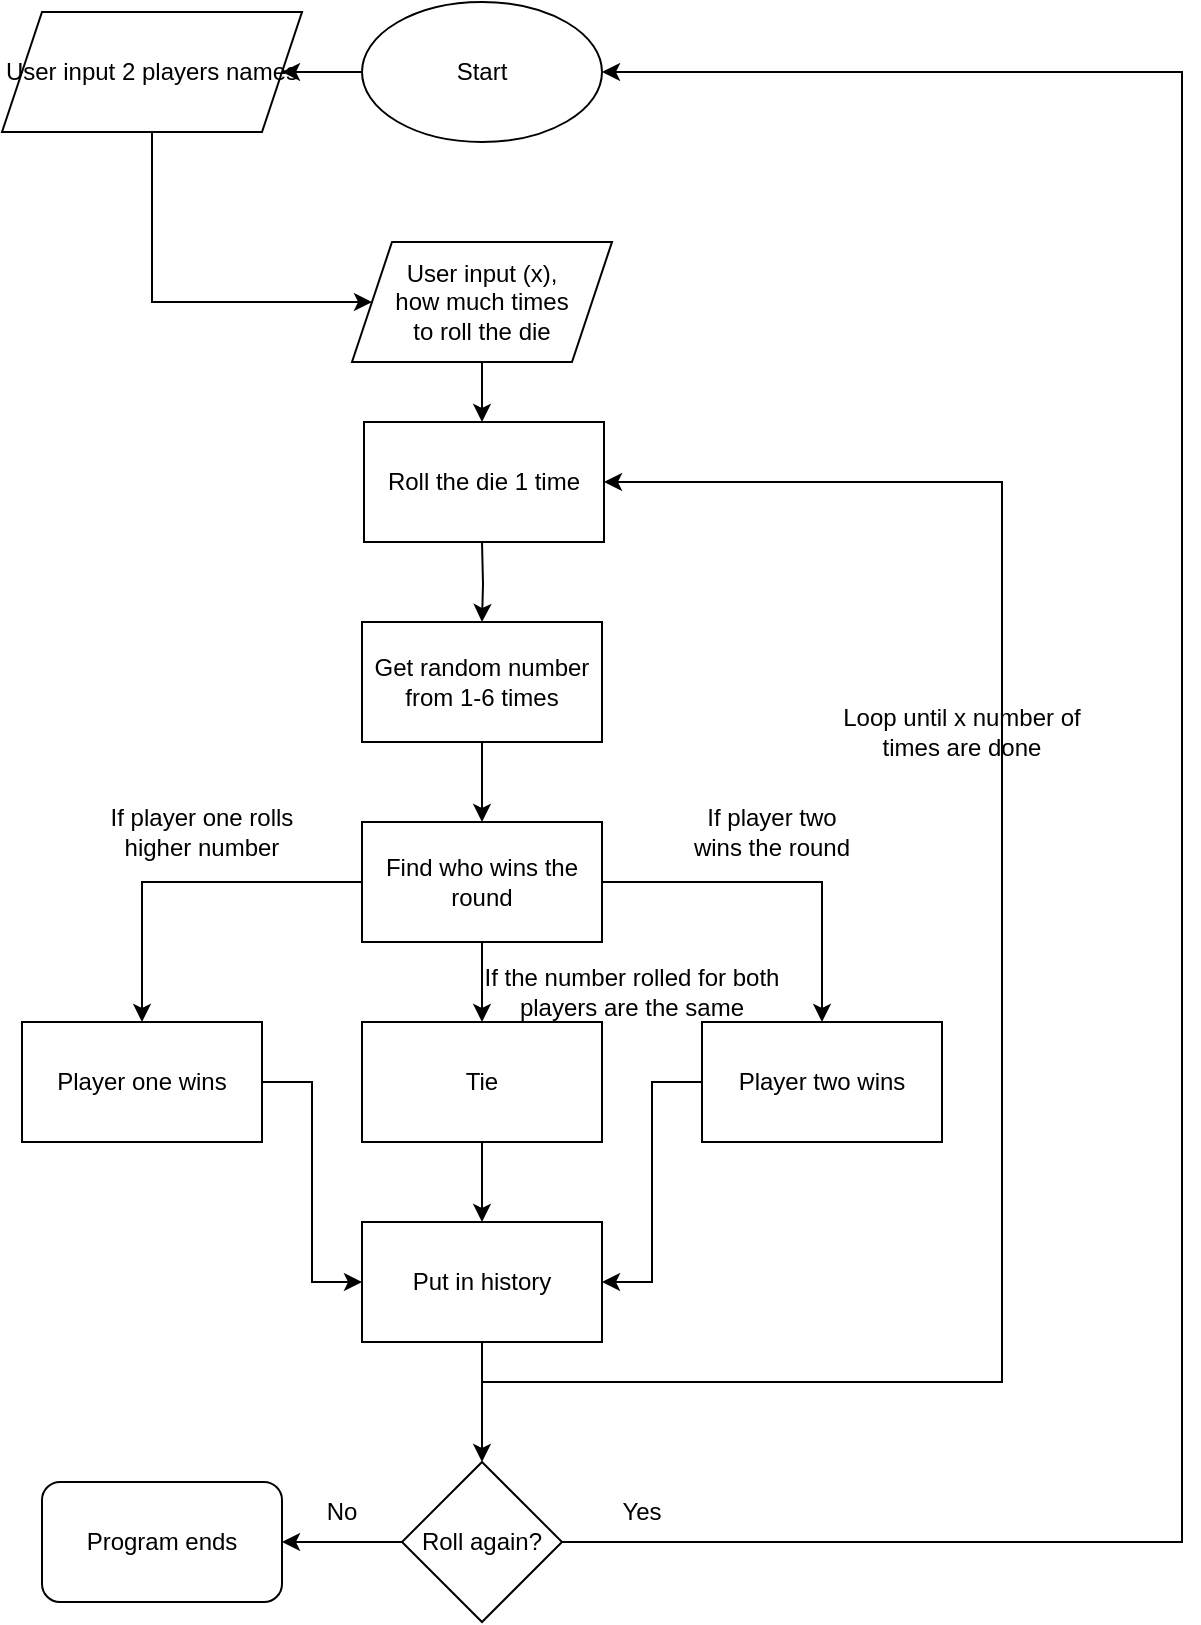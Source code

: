 <mxfile version="20.8.20" type="github">
  <diagram name="Page-1" id="LHVJli9EyM4RDbWxlGZa">
    <mxGraphModel dx="1674" dy="782" grid="1" gridSize="10" guides="1" tooltips="1" connect="1" arrows="1" fold="1" page="1" pageScale="1" pageWidth="850" pageHeight="1100" math="0" shadow="0">
      <root>
        <mxCell id="0" />
        <mxCell id="1" parent="0" />
        <mxCell id="Q30V-i4xOZ85btC580vH-4" style="edgeStyle=orthogonalEdgeStyle;rounded=0;orthogonalLoop=1;jettySize=auto;html=1;entryX=1;entryY=0.5;entryDx=0;entryDy=0;" parent="1" source="SW4wqdJ035JR8D7hqYMv-1" target="Q30V-i4xOZ85btC580vH-3" edge="1">
          <mxGeometry relative="1" as="geometry" />
        </mxCell>
        <mxCell id="SW4wqdJ035JR8D7hqYMv-1" value="Start" style="ellipse;whiteSpace=wrap;html=1;" parent="1" vertex="1">
          <mxGeometry x="360" y="30" width="120" height="70" as="geometry" />
        </mxCell>
        <mxCell id="SW4wqdJ035JR8D7hqYMv-3" style="edgeStyle=orthogonalEdgeStyle;rounded=0;orthogonalLoop=1;jettySize=auto;html=1;exitX=0.5;exitY=1;exitDx=0;exitDy=0;" parent="1" source="SW4wqdJ035JR8D7hqYMv-1" target="SW4wqdJ035JR8D7hqYMv-1" edge="1">
          <mxGeometry relative="1" as="geometry" />
        </mxCell>
        <mxCell id="eJ5B7BTrzgFZ4jntYnwP-3" value="" style="edgeStyle=orthogonalEdgeStyle;rounded=0;orthogonalLoop=1;jettySize=auto;html=1;" parent="1" target="eJ5B7BTrzgFZ4jntYnwP-2" edge="1">
          <mxGeometry relative="1" as="geometry">
            <mxPoint x="420" y="300" as="sourcePoint" />
          </mxGeometry>
        </mxCell>
        <mxCell id="SW4wqdJ035JR8D7hqYMv-28" style="edgeStyle=orthogonalEdgeStyle;rounded=0;orthogonalLoop=1;jettySize=auto;html=1;entryX=0.5;entryY=0;entryDx=0;entryDy=0;" parent="1" source="SW4wqdJ035JR8D7hqYMv-23" edge="1">
          <mxGeometry relative="1" as="geometry">
            <mxPoint x="420" y="240" as="targetPoint" />
          </mxGeometry>
        </mxCell>
        <mxCell id="SW4wqdJ035JR8D7hqYMv-23" value="&lt;div&gt;User input (x),&lt;/div&gt;&lt;div&gt;how much times&lt;/div&gt;&lt;div&gt;to roll the die&lt;/div&gt;" style="shape=parallelogram;perimeter=parallelogramPerimeter;whiteSpace=wrap;html=1;fixedSize=1;rounded=0;" parent="1" vertex="1">
          <mxGeometry x="355" y="150" width="130" height="60" as="geometry" />
        </mxCell>
        <mxCell id="SW4wqdJ035JR8D7hqYMv-35" value="" style="edgeStyle=orthogonalEdgeStyle;rounded=0;orthogonalLoop=1;jettySize=auto;html=1;" parent="1" source="SW4wqdJ035JR8D7hqYMv-26" target="SW4wqdJ035JR8D7hqYMv-34" edge="1">
          <mxGeometry relative="1" as="geometry" />
        </mxCell>
        <mxCell id="SW4wqdJ035JR8D7hqYMv-26" value="Tie" style="rounded=0;whiteSpace=wrap;html=1;" parent="1" vertex="1">
          <mxGeometry x="360" y="540" width="120" height="60" as="geometry" />
        </mxCell>
        <mxCell id="SW4wqdJ035JR8D7hqYMv-44" value="" style="edgeStyle=orthogonalEdgeStyle;rounded=0;orthogonalLoop=1;jettySize=auto;html=1;entryX=1;entryY=0.5;entryDx=0;entryDy=0;" parent="1" source="SW4wqdJ035JR8D7hqYMv-29" target="SW4wqdJ035JR8D7hqYMv-34" edge="1">
          <mxGeometry relative="1" as="geometry">
            <mxPoint x="590" y="640" as="targetPoint" />
          </mxGeometry>
        </mxCell>
        <mxCell id="SW4wqdJ035JR8D7hqYMv-29" value="Player two wins" style="whiteSpace=wrap;html=1;rounded=0;" parent="1" vertex="1">
          <mxGeometry x="530" y="540" width="120" height="60" as="geometry" />
        </mxCell>
        <mxCell id="SW4wqdJ035JR8D7hqYMv-40" value="" style="edgeStyle=orthogonalEdgeStyle;rounded=0;orthogonalLoop=1;jettySize=auto;html=1;entryX=0;entryY=0.5;entryDx=0;entryDy=0;" parent="1" source="SW4wqdJ035JR8D7hqYMv-32" target="SW4wqdJ035JR8D7hqYMv-34" edge="1">
          <mxGeometry relative="1" as="geometry">
            <mxPoint x="250" y="640" as="targetPoint" />
          </mxGeometry>
        </mxCell>
        <mxCell id="SW4wqdJ035JR8D7hqYMv-32" value="Player one wins" style="whiteSpace=wrap;html=1;rounded=0;" parent="1" vertex="1">
          <mxGeometry x="190" y="540" width="120" height="60" as="geometry" />
        </mxCell>
        <mxCell id="Q30V-i4xOZ85btC580vH-12" style="edgeStyle=orthogonalEdgeStyle;rounded=0;orthogonalLoop=1;jettySize=auto;html=1;entryX=1;entryY=0.5;entryDx=0;entryDy=0;" parent="1" source="SW4wqdJ035JR8D7hqYMv-34" target="Q30V-i4xOZ85btC580vH-9" edge="1">
          <mxGeometry relative="1" as="geometry">
            <mxPoint x="420" y="740" as="targetPoint" />
            <Array as="points">
              <mxPoint x="420" y="720" />
              <mxPoint x="680" y="720" />
              <mxPoint x="680" y="270" />
            </Array>
          </mxGeometry>
        </mxCell>
        <mxCell id="Q30V-i4xOZ85btC580vH-14" style="edgeStyle=orthogonalEdgeStyle;rounded=0;orthogonalLoop=1;jettySize=auto;html=1;" parent="1" source="SW4wqdJ035JR8D7hqYMv-34" edge="1">
          <mxGeometry relative="1" as="geometry">
            <mxPoint x="420" y="760" as="targetPoint" />
          </mxGeometry>
        </mxCell>
        <mxCell id="SW4wqdJ035JR8D7hqYMv-34" value="Put in history" style="whiteSpace=wrap;html=1;rounded=0;" parent="1" vertex="1">
          <mxGeometry x="360" y="640" width="120" height="60" as="geometry" />
        </mxCell>
        <mxCell id="eJ5B7BTrzgFZ4jntYnwP-13" style="edgeStyle=orthogonalEdgeStyle;rounded=0;orthogonalLoop=1;jettySize=auto;html=1;entryX=1;entryY=0.5;entryDx=0;entryDy=0;exitX=1;exitY=0.5;exitDx=0;exitDy=0;" parent="1" target="SW4wqdJ035JR8D7hqYMv-1" edge="1" source="SW4wqdJ035JR8D7hqYMv-68">
          <mxGeometry relative="1" as="geometry">
            <mxPoint x="640" y="60" as="targetPoint" />
            <mxPoint x="420" y="850" as="sourcePoint" />
            <Array as="points">
              <mxPoint x="770" y="800" />
              <mxPoint x="770" y="65" />
            </Array>
          </mxGeometry>
        </mxCell>
        <mxCell id="vIaHdma0b492hjgq6e-p-2" value="" style="edgeStyle=orthogonalEdgeStyle;rounded=0;orthogonalLoop=1;jettySize=auto;html=1;" edge="1" parent="1" source="SW4wqdJ035JR8D7hqYMv-68">
          <mxGeometry relative="1" as="geometry">
            <mxPoint x="320" y="800" as="targetPoint" />
          </mxGeometry>
        </mxCell>
        <mxCell id="SW4wqdJ035JR8D7hqYMv-68" value="Roll again?" style="rhombus;whiteSpace=wrap;html=1;rounded=0;" parent="1" vertex="1">
          <mxGeometry x="380" y="760" width="80" height="80" as="geometry" />
        </mxCell>
        <mxCell id="SW4wqdJ035JR8D7hqYMv-70" value="Yes" style="text;strokeColor=none;align=center;fillColor=none;html=1;verticalAlign=middle;whiteSpace=wrap;rounded=0;" parent="1" vertex="1">
          <mxGeometry x="470" y="770" width="60" height="30" as="geometry" />
        </mxCell>
        <mxCell id="SW4wqdJ035JR8D7hqYMv-71" value="No" style="text;strokeColor=none;align=center;fillColor=none;html=1;verticalAlign=middle;whiteSpace=wrap;rounded=0;" parent="1" vertex="1">
          <mxGeometry x="320" y="770" width="60" height="30" as="geometry" />
        </mxCell>
        <mxCell id="eJ5B7BTrzgFZ4jntYnwP-5" style="edgeStyle=orthogonalEdgeStyle;rounded=0;orthogonalLoop=1;jettySize=auto;html=1;" parent="1" source="eJ5B7BTrzgFZ4jntYnwP-2" edge="1">
          <mxGeometry relative="1" as="geometry">
            <mxPoint x="420" y="440" as="targetPoint" />
          </mxGeometry>
        </mxCell>
        <mxCell id="eJ5B7BTrzgFZ4jntYnwP-2" value="&lt;div&gt;Get random number&lt;/div&gt;&lt;div&gt;from 1-6 times&lt;br&gt;&lt;/div&gt;" style="rounded=0;whiteSpace=wrap;html=1;" parent="1" vertex="1">
          <mxGeometry x="360" y="340" width="120" height="60" as="geometry" />
        </mxCell>
        <mxCell id="eJ5B7BTrzgFZ4jntYnwP-9" style="edgeStyle=orthogonalEdgeStyle;rounded=0;orthogonalLoop=1;jettySize=auto;html=1;entryX=0.5;entryY=0;entryDx=0;entryDy=0;" parent="1" source="eJ5B7BTrzgFZ4jntYnwP-8" target="SW4wqdJ035JR8D7hqYMv-26" edge="1">
          <mxGeometry relative="1" as="geometry" />
        </mxCell>
        <mxCell id="eJ5B7BTrzgFZ4jntYnwP-10" style="edgeStyle=orthogonalEdgeStyle;rounded=0;orthogonalLoop=1;jettySize=auto;html=1;entryX=0.5;entryY=0;entryDx=0;entryDy=0;" parent="1" source="eJ5B7BTrzgFZ4jntYnwP-8" target="SW4wqdJ035JR8D7hqYMv-32" edge="1">
          <mxGeometry relative="1" as="geometry" />
        </mxCell>
        <mxCell id="eJ5B7BTrzgFZ4jntYnwP-11" style="edgeStyle=orthogonalEdgeStyle;rounded=0;orthogonalLoop=1;jettySize=auto;html=1;entryX=0.5;entryY=0;entryDx=0;entryDy=0;" parent="1" source="eJ5B7BTrzgFZ4jntYnwP-8" target="SW4wqdJ035JR8D7hqYMv-29" edge="1">
          <mxGeometry relative="1" as="geometry" />
        </mxCell>
        <mxCell id="eJ5B7BTrzgFZ4jntYnwP-8" value="Find who wins the round" style="rounded=0;whiteSpace=wrap;html=1;" parent="1" vertex="1">
          <mxGeometry x="360" y="440" width="120" height="60" as="geometry" />
        </mxCell>
        <mxCell id="Q30V-i4xOZ85btC580vH-5" style="edgeStyle=orthogonalEdgeStyle;rounded=0;orthogonalLoop=1;jettySize=auto;html=1;entryX=0;entryY=0.5;entryDx=0;entryDy=0;" parent="1" source="Q30V-i4xOZ85btC580vH-3" target="SW4wqdJ035JR8D7hqYMv-23" edge="1">
          <mxGeometry relative="1" as="geometry">
            <Array as="points">
              <mxPoint x="255" y="180" />
            </Array>
          </mxGeometry>
        </mxCell>
        <mxCell id="Q30V-i4xOZ85btC580vH-3" value="User input 2 players names" style="shape=parallelogram;perimeter=parallelogramPerimeter;whiteSpace=wrap;html=1;fixedSize=1;" parent="1" vertex="1">
          <mxGeometry x="180" y="35" width="150" height="60" as="geometry" />
        </mxCell>
        <mxCell id="Q30V-i4xOZ85btC580vH-6" value="If player one rolls higher number" style="text;strokeColor=none;align=center;fillColor=none;html=1;verticalAlign=middle;whiteSpace=wrap;rounded=0;" parent="1" vertex="1">
          <mxGeometry x="230" y="430" width="100" height="30" as="geometry" />
        </mxCell>
        <mxCell id="Q30V-i4xOZ85btC580vH-7" value="If player two wins the round" style="text;strokeColor=none;align=center;fillColor=none;html=1;verticalAlign=middle;whiteSpace=wrap;rounded=0;" parent="1" vertex="1">
          <mxGeometry x="520" y="430" width="90" height="30" as="geometry" />
        </mxCell>
        <mxCell id="Q30V-i4xOZ85btC580vH-8" value="If the number rolled for both players are the same" style="text;strokeColor=none;align=center;fillColor=none;html=1;verticalAlign=middle;whiteSpace=wrap;rounded=0;" parent="1" vertex="1">
          <mxGeometry x="420" y="510" width="150" height="30" as="geometry" />
        </mxCell>
        <mxCell id="Q30V-i4xOZ85btC580vH-9" value="Roll the die 1 time" style="rounded=0;whiteSpace=wrap;html=1;" parent="1" vertex="1">
          <mxGeometry x="361" y="240" width="120" height="60" as="geometry" />
        </mxCell>
        <mxCell id="Q30V-i4xOZ85btC580vH-13" value="Loop until x number of times are done" style="text;strokeColor=none;align=center;fillColor=none;html=1;verticalAlign=middle;whiteSpace=wrap;rounded=0;" parent="1" vertex="1">
          <mxGeometry x="590" y="380" width="140" height="30" as="geometry" />
        </mxCell>
        <mxCell id="vIaHdma0b492hjgq6e-p-3" value="Program ends" style="rounded=1;whiteSpace=wrap;html=1;" vertex="1" parent="1">
          <mxGeometry x="200" y="770" width="120" height="60" as="geometry" />
        </mxCell>
      </root>
    </mxGraphModel>
  </diagram>
</mxfile>
